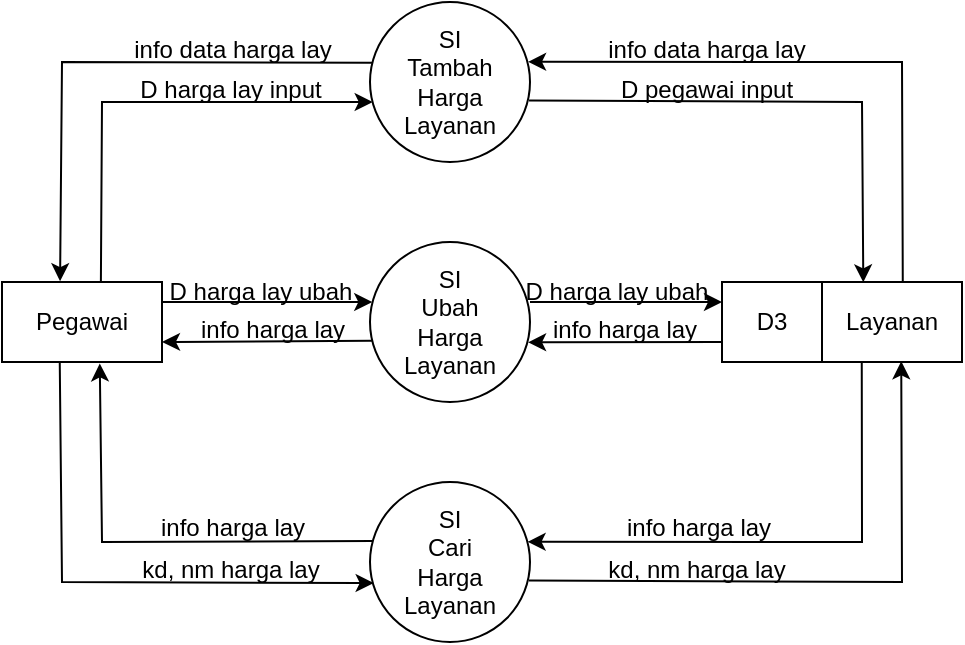 <mxfile version="27.1.1">
  <diagram name="Halaman-1" id="XpnPsfFeZsTlUXcj-2GV">
    <mxGraphModel dx="820" dy="398" grid="1" gridSize="10" guides="1" tooltips="1" connect="1" arrows="1" fold="1" page="1" pageScale="1" pageWidth="827" pageHeight="1169" math="0" shadow="0">
      <root>
        <mxCell id="0" />
        <mxCell id="1" parent="0" />
        <mxCell id="jcBwvK4do59R9GfYr-RI-31" value="Pegawai" style="rounded=0;whiteSpace=wrap;html=1;" vertex="1" parent="1">
          <mxGeometry x="80" y="440" width="80" height="40" as="geometry" />
        </mxCell>
        <mxCell id="jcBwvK4do59R9GfYr-RI-32" value="SI&lt;div&gt;Ubah&lt;br&gt;&lt;div&gt;Harga Layanan&lt;/div&gt;&lt;/div&gt;" style="ellipse;whiteSpace=wrap;html=1;" vertex="1" parent="1">
          <mxGeometry x="264" y="420" width="80" height="80" as="geometry" />
        </mxCell>
        <mxCell id="jcBwvK4do59R9GfYr-RI-33" value="SI&lt;div&gt;Tambah&lt;br&gt;&lt;div&gt;Harga Layanan&lt;/div&gt;&lt;/div&gt;" style="ellipse;whiteSpace=wrap;html=1;" vertex="1" parent="1">
          <mxGeometry x="264" y="300" width="80" height="80" as="geometry" />
        </mxCell>
        <mxCell id="jcBwvK4do59R9GfYr-RI-34" value="SI&lt;div&gt;Cari&lt;br&gt;&lt;div&gt;Harga Layanan&lt;/div&gt;&lt;/div&gt;" style="ellipse;whiteSpace=wrap;html=1;" vertex="1" parent="1">
          <mxGeometry x="264" y="540" width="80" height="80" as="geometry" />
        </mxCell>
        <mxCell id="jcBwvK4do59R9GfYr-RI-35" value="" style="endArrow=classic;html=1;rounded=0;exitX=0.618;exitY=0.013;exitDx=0;exitDy=0;exitPerimeter=0;entryX=0.017;entryY=0.625;entryDx=0;entryDy=0;entryPerimeter=0;" edge="1" parent="1" source="jcBwvK4do59R9GfYr-RI-31" target="jcBwvK4do59R9GfYr-RI-33">
          <mxGeometry width="50" height="50" relative="1" as="geometry">
            <mxPoint x="180" y="430" as="sourcePoint" />
            <mxPoint x="230" y="380" as="targetPoint" />
            <Array as="points">
              <mxPoint x="130" y="350" />
            </Array>
          </mxGeometry>
        </mxCell>
        <mxCell id="jcBwvK4do59R9GfYr-RI-36" value="" style="endArrow=classic;html=1;rounded=0;entryX=0.363;entryY=-0.01;entryDx=0;entryDy=0;entryPerimeter=0;exitX=0.014;exitY=0.379;exitDx=0;exitDy=0;exitPerimeter=0;" edge="1" parent="1" source="jcBwvK4do59R9GfYr-RI-33" target="jcBwvK4do59R9GfYr-RI-31">
          <mxGeometry width="50" height="50" relative="1" as="geometry">
            <mxPoint x="200" y="420" as="sourcePoint" />
            <mxPoint x="250" y="370" as="targetPoint" />
            <Array as="points">
              <mxPoint x="110" y="330" />
            </Array>
          </mxGeometry>
        </mxCell>
        <mxCell id="jcBwvK4do59R9GfYr-RI-37" value="D harga lay input" style="text;html=1;align=center;verticalAlign=middle;resizable=0;points=[];autosize=1;strokeColor=none;fillColor=none;" vertex="1" parent="1">
          <mxGeometry x="139" y="329" width="110" height="30" as="geometry" />
        </mxCell>
        <mxCell id="jcBwvK4do59R9GfYr-RI-38" value="info data harga lay" style="text;html=1;align=center;verticalAlign=middle;resizable=0;points=[];autosize=1;strokeColor=none;fillColor=none;" vertex="1" parent="1">
          <mxGeometry x="135" y="309" width="120" height="30" as="geometry" />
        </mxCell>
        <mxCell id="jcBwvK4do59R9GfYr-RI-39" value="Layanan" style="rounded=0;whiteSpace=wrap;html=1;" vertex="1" parent="1">
          <mxGeometry x="490" y="440" width="70" height="40" as="geometry" />
        </mxCell>
        <mxCell id="jcBwvK4do59R9GfYr-RI-40" value="D3" style="rounded=0;whiteSpace=wrap;html=1;" vertex="1" parent="1">
          <mxGeometry x="440" y="440" width="50" height="40" as="geometry" />
        </mxCell>
        <mxCell id="jcBwvK4do59R9GfYr-RI-41" value="" style="endArrow=classic;html=1;rounded=0;exitX=0.994;exitY=0.615;exitDx=0;exitDy=0;exitPerimeter=0;entryX=0.295;entryY=0.004;entryDx=0;entryDy=0;entryPerimeter=0;" edge="1" parent="1" source="jcBwvK4do59R9GfYr-RI-33" target="jcBwvK4do59R9GfYr-RI-39">
          <mxGeometry width="50" height="50" relative="1" as="geometry">
            <mxPoint x="360" y="349" as="sourcePoint" />
            <mxPoint x="480" y="430" as="targetPoint" />
            <Array as="points">
              <mxPoint x="510" y="350" />
            </Array>
          </mxGeometry>
        </mxCell>
        <mxCell id="jcBwvK4do59R9GfYr-RI-42" value="" style="endArrow=classic;html=1;rounded=0;entryX=0.988;entryY=0.374;entryDx=0;entryDy=0;entryPerimeter=0;exitX=0.577;exitY=0.001;exitDx=0;exitDy=0;exitPerimeter=0;" edge="1" parent="1" source="jcBwvK4do59R9GfYr-RI-39" target="jcBwvK4do59R9GfYr-RI-33">
          <mxGeometry width="50" height="50" relative="1" as="geometry">
            <mxPoint x="520" y="430" as="sourcePoint" />
            <mxPoint x="420" y="350" as="targetPoint" />
            <Array as="points">
              <mxPoint x="530" y="330" />
            </Array>
          </mxGeometry>
        </mxCell>
        <mxCell id="jcBwvK4do59R9GfYr-RI-43" value="D pegawai input" style="text;html=1;align=center;verticalAlign=middle;resizable=0;points=[];autosize=1;strokeColor=none;fillColor=none;" vertex="1" parent="1">
          <mxGeometry x="377" y="329" width="110" height="30" as="geometry" />
        </mxCell>
        <mxCell id="jcBwvK4do59R9GfYr-RI-44" value="info data harga lay" style="text;html=1;align=center;verticalAlign=middle;resizable=0;points=[];autosize=1;strokeColor=none;fillColor=none;" vertex="1" parent="1">
          <mxGeometry x="372" y="309" width="120" height="30" as="geometry" />
        </mxCell>
        <mxCell id="jcBwvK4do59R9GfYr-RI-45" value="" style="endArrow=classic;html=1;rounded=0;exitX=1;exitY=0.25;exitDx=0;exitDy=0;entryX=0.014;entryY=0.375;entryDx=0;entryDy=0;entryPerimeter=0;" edge="1" parent="1" source="jcBwvK4do59R9GfYr-RI-31" target="jcBwvK4do59R9GfYr-RI-32">
          <mxGeometry width="50" height="50" relative="1" as="geometry">
            <mxPoint x="220" y="500" as="sourcePoint" />
            <mxPoint x="250" y="450" as="targetPoint" />
          </mxGeometry>
        </mxCell>
        <mxCell id="jcBwvK4do59R9GfYr-RI-46" value="" style="endArrow=classic;html=1;rounded=0;exitX=1;exitY=0.25;exitDx=0;exitDy=0;entryX=0;entryY=0.25;entryDx=0;entryDy=0;" edge="1" parent="1" target="jcBwvK4do59R9GfYr-RI-40">
          <mxGeometry width="50" height="50" relative="1" as="geometry">
            <mxPoint x="344" y="450" as="sourcePoint" />
            <mxPoint x="449" y="450" as="targetPoint" />
          </mxGeometry>
        </mxCell>
        <mxCell id="jcBwvK4do59R9GfYr-RI-47" value="" style="endArrow=classic;html=1;rounded=0;exitX=0.012;exitY=0.617;exitDx=0;exitDy=0;entryX=1;entryY=0.75;entryDx=0;entryDy=0;exitPerimeter=0;" edge="1" parent="1" source="jcBwvK4do59R9GfYr-RI-32" target="jcBwvK4do59R9GfYr-RI-31">
          <mxGeometry width="50" height="50" relative="1" as="geometry">
            <mxPoint x="354" y="460" as="sourcePoint" />
            <mxPoint x="450" y="460" as="targetPoint" />
          </mxGeometry>
        </mxCell>
        <mxCell id="jcBwvK4do59R9GfYr-RI-48" value="" style="endArrow=classic;html=1;rounded=0;exitX=0.012;exitY=0.617;exitDx=0;exitDy=0;exitPerimeter=0;entryX=0.988;entryY=0.627;entryDx=0;entryDy=0;entryPerimeter=0;" edge="1" parent="1" target="jcBwvK4do59R9GfYr-RI-32">
          <mxGeometry width="50" height="50" relative="1" as="geometry">
            <mxPoint x="440" y="470" as="sourcePoint" />
            <mxPoint x="350" y="490" as="targetPoint" />
          </mxGeometry>
        </mxCell>
        <mxCell id="jcBwvK4do59R9GfYr-RI-49" value="" style="endArrow=classic;html=1;rounded=0;exitX=0.361;exitY=1.01;exitDx=0;exitDy=0;exitPerimeter=0;entryX=0.023;entryY=0.632;entryDx=0;entryDy=0;entryPerimeter=0;" edge="1" parent="1" source="jcBwvK4do59R9GfYr-RI-31" target="jcBwvK4do59R9GfYr-RI-34">
          <mxGeometry width="50" height="50" relative="1" as="geometry">
            <mxPoint x="120" y="540" as="sourcePoint" />
            <mxPoint x="170" y="490" as="targetPoint" />
            <Array as="points">
              <mxPoint x="110" y="590" />
            </Array>
          </mxGeometry>
        </mxCell>
        <mxCell id="jcBwvK4do59R9GfYr-RI-50" value="" style="endArrow=classic;html=1;rounded=0;entryX=0.611;entryY=1.018;entryDx=0;entryDy=0;entryPerimeter=0;exitX=0.014;exitY=0.369;exitDx=0;exitDy=0;exitPerimeter=0;" edge="1" parent="1" source="jcBwvK4do59R9GfYr-RI-34" target="jcBwvK4do59R9GfYr-RI-31">
          <mxGeometry width="50" height="50" relative="1" as="geometry">
            <mxPoint x="240" y="550" as="sourcePoint" />
            <mxPoint x="290" y="500" as="targetPoint" />
            <Array as="points">
              <mxPoint x="130" y="570" />
            </Array>
          </mxGeometry>
        </mxCell>
        <mxCell id="jcBwvK4do59R9GfYr-RI-51" value="" style="endArrow=classic;html=1;rounded=0;exitX=0.993;exitY=0.615;exitDx=0;exitDy=0;exitPerimeter=0;entryX=0.566;entryY=0.991;entryDx=0;entryDy=0;entryPerimeter=0;" edge="1" parent="1" source="jcBwvK4do59R9GfYr-RI-34" target="jcBwvK4do59R9GfYr-RI-39">
          <mxGeometry width="50" height="50" relative="1" as="geometry">
            <mxPoint x="450" y="580" as="sourcePoint" />
            <mxPoint x="540" y="490" as="targetPoint" />
            <Array as="points">
              <mxPoint x="530" y="590" />
            </Array>
          </mxGeometry>
        </mxCell>
        <mxCell id="jcBwvK4do59R9GfYr-RI-52" value="" style="endArrow=classic;html=1;rounded=0;entryX=0.985;entryY=0.374;entryDx=0;entryDy=0;entryPerimeter=0;exitX=0.284;exitY=1.001;exitDx=0;exitDy=0;exitPerimeter=0;" edge="1" parent="1" source="jcBwvK4do59R9GfYr-RI-39" target="jcBwvK4do59R9GfYr-RI-34">
          <mxGeometry width="50" height="50" relative="1" as="geometry">
            <mxPoint x="500" y="500" as="sourcePoint" />
            <mxPoint x="430" y="500" as="targetPoint" />
            <Array as="points">
              <mxPoint x="510" y="570" />
            </Array>
          </mxGeometry>
        </mxCell>
        <mxCell id="jcBwvK4do59R9GfYr-RI-53" value="D harga lay ubah" style="text;html=1;align=center;verticalAlign=middle;resizable=0;points=[];autosize=1;strokeColor=none;fillColor=none;" vertex="1" parent="1">
          <mxGeometry x="154" y="430" width="110" height="30" as="geometry" />
        </mxCell>
        <mxCell id="jcBwvK4do59R9GfYr-RI-54" value="info harga lay" style="text;html=1;align=center;verticalAlign=middle;resizable=0;points=[];autosize=1;strokeColor=none;fillColor=none;" vertex="1" parent="1">
          <mxGeometry x="165" y="449" width="100" height="30" as="geometry" />
        </mxCell>
        <mxCell id="jcBwvK4do59R9GfYr-RI-55" value="D harga lay ubah" style="text;html=1;align=center;verticalAlign=middle;resizable=0;points=[];autosize=1;strokeColor=none;fillColor=none;" vertex="1" parent="1">
          <mxGeometry x="332" y="430" width="110" height="30" as="geometry" />
        </mxCell>
        <mxCell id="jcBwvK4do59R9GfYr-RI-56" value="info harga lay" style="text;html=1;align=center;verticalAlign=middle;resizable=0;points=[];autosize=1;strokeColor=none;fillColor=none;" vertex="1" parent="1">
          <mxGeometry x="341" y="449" width="100" height="30" as="geometry" />
        </mxCell>
        <mxCell id="jcBwvK4do59R9GfYr-RI-57" value="info harga lay" style="text;html=1;align=center;verticalAlign=middle;resizable=0;points=[];autosize=1;strokeColor=none;fillColor=none;" vertex="1" parent="1">
          <mxGeometry x="145" y="548" width="100" height="30" as="geometry" />
        </mxCell>
        <mxCell id="jcBwvK4do59R9GfYr-RI-58" value="kd, nm harga lay" style="text;html=1;align=center;verticalAlign=middle;resizable=0;points=[];autosize=1;strokeColor=none;fillColor=none;" vertex="1" parent="1">
          <mxGeometry x="139" y="569" width="110" height="30" as="geometry" />
        </mxCell>
        <mxCell id="jcBwvK4do59R9GfYr-RI-59" value="info harga lay" style="text;html=1;align=center;verticalAlign=middle;resizable=0;points=[];autosize=1;strokeColor=none;fillColor=none;" vertex="1" parent="1">
          <mxGeometry x="378" y="548" width="100" height="30" as="geometry" />
        </mxCell>
        <mxCell id="jcBwvK4do59R9GfYr-RI-60" value="kd, nm harga lay" style="text;html=1;align=center;verticalAlign=middle;resizable=0;points=[];autosize=1;strokeColor=none;fillColor=none;" vertex="1" parent="1">
          <mxGeometry x="372" y="569" width="110" height="30" as="geometry" />
        </mxCell>
      </root>
    </mxGraphModel>
  </diagram>
</mxfile>
